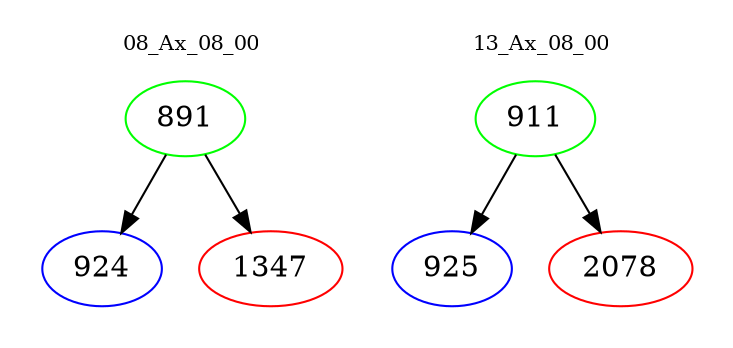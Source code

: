 digraph{
subgraph cluster_0 {
color = white
label = "08_Ax_08_00";
fontsize=10;
T0_891 [label="891", color="green"]
T0_891 -> T0_924 [color="black"]
T0_924 [label="924", color="blue"]
T0_891 -> T0_1347 [color="black"]
T0_1347 [label="1347", color="red"]
}
subgraph cluster_1 {
color = white
label = "13_Ax_08_00";
fontsize=10;
T1_911 [label="911", color="green"]
T1_911 -> T1_925 [color="black"]
T1_925 [label="925", color="blue"]
T1_911 -> T1_2078 [color="black"]
T1_2078 [label="2078", color="red"]
}
}
